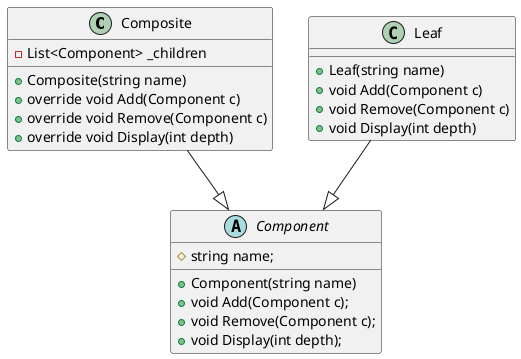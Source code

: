 @startuml

    Composite --|> Component
    Leaf --|> Component

    abstract class Component
    {
        #string name;

        +Component(string name)
        +void Add(Component c);
        +void Remove(Component c);
        +void Display(int depth);
    }

    class Composite
    {
        -List<Component> _children

        +Composite(string name)
        +override void Add(Component c)
        +override void Remove(Component c)
        +override void Display(int depth)
    }

    class Leaf
    {
        +Leaf(string name)
        +void Add(Component c)
        +void Remove(Component c)
        +void Display(int depth)
    }

@enduml